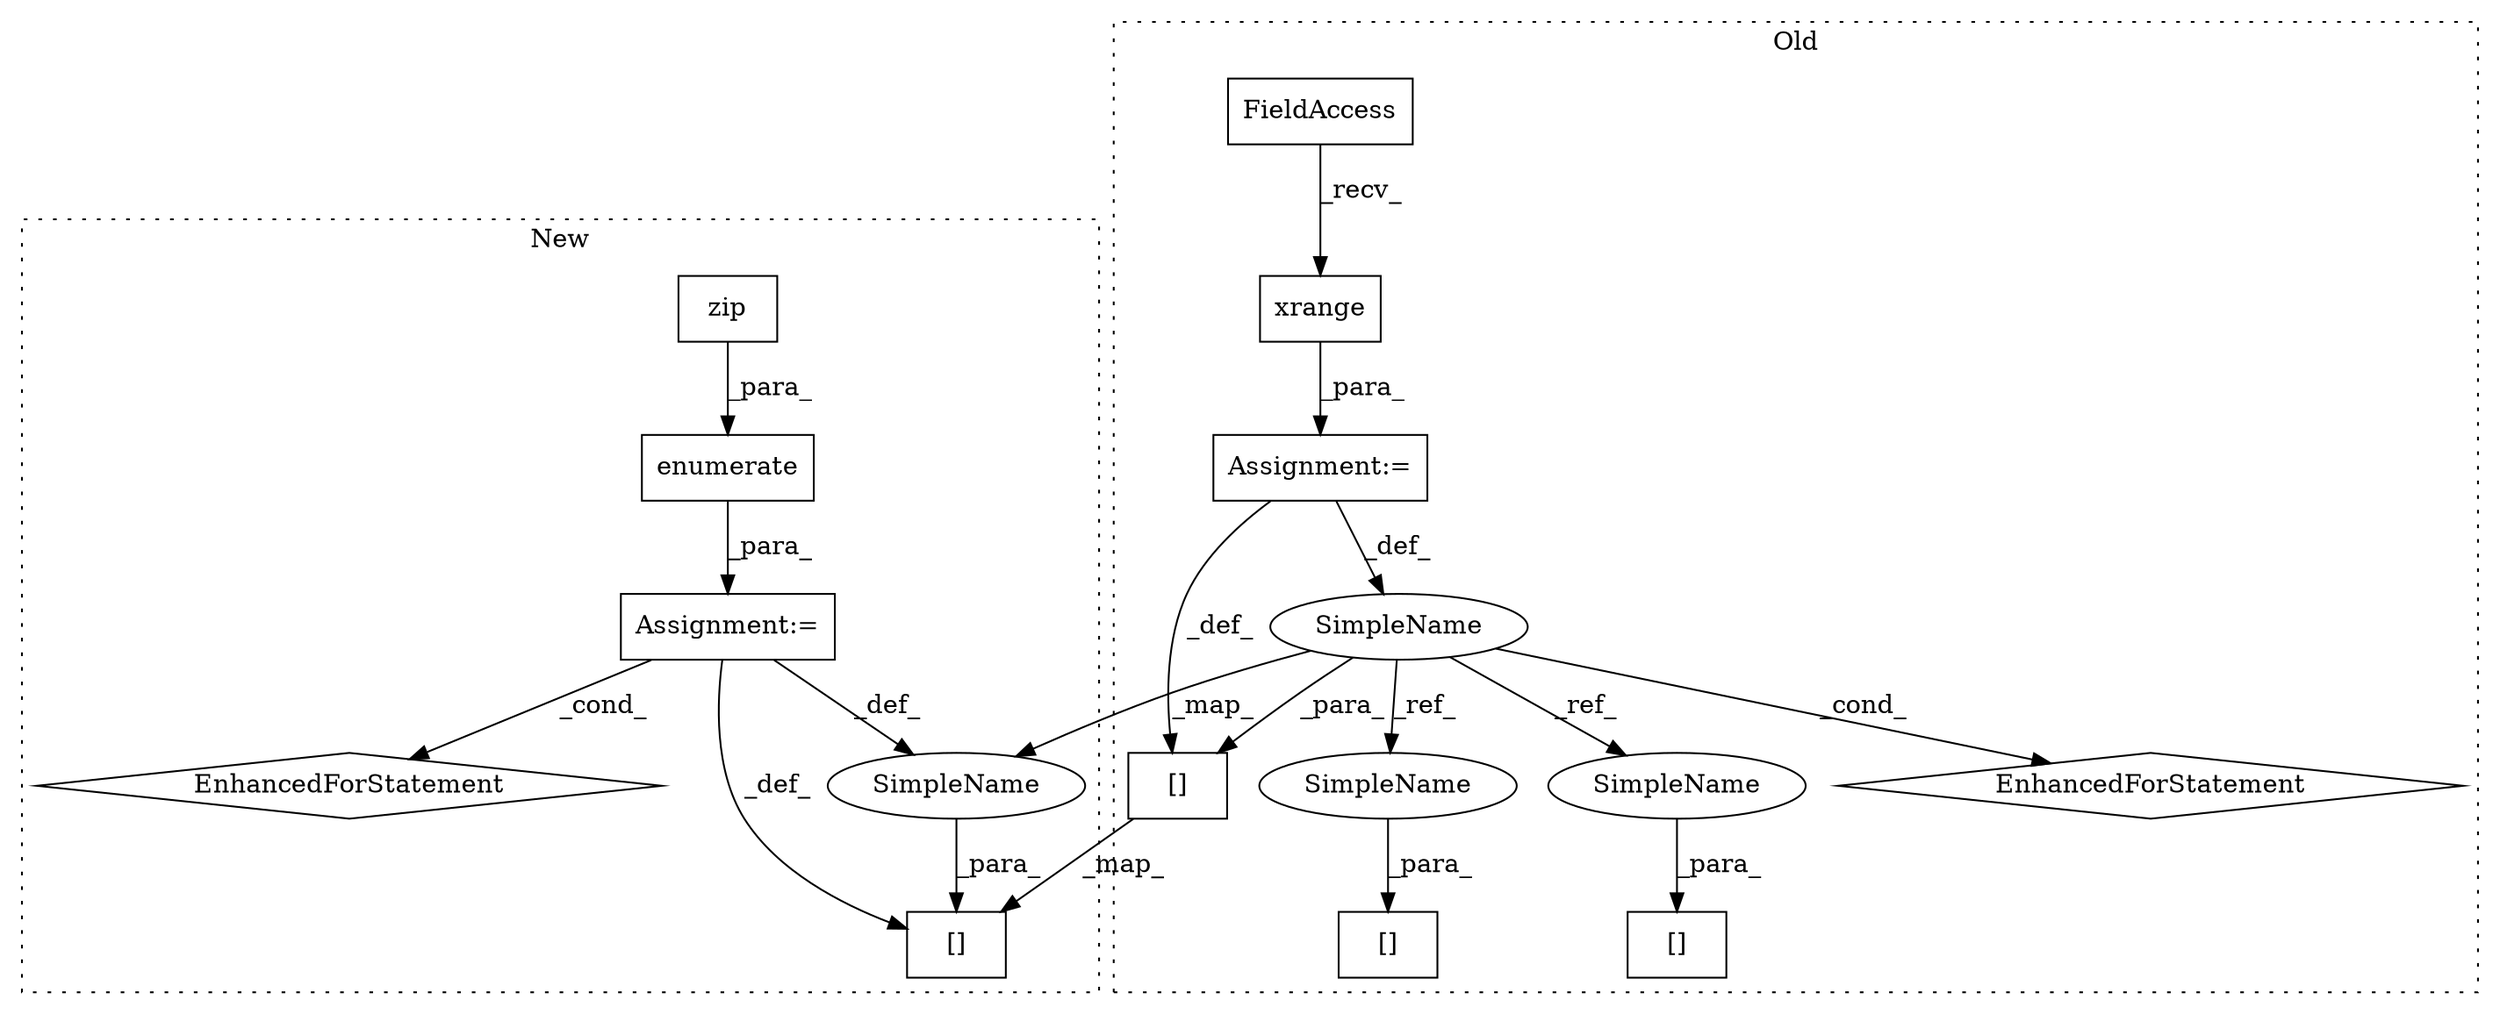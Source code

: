 digraph G {
subgraph cluster0 {
1 [label="xrange" a="32" s="79995,80011" l="7,1" shape="box"];
3 [label="[]" a="2" s="80485,80493" l="7,1" shape="box"];
4 [label="Assignment:=" a="7" s="79924,80012" l="53,2" shape="box"];
6 [label="EnhancedForStatement" a="70" s="79924,80012" l="53,2" shape="diamond"];
8 [label="FieldAccess" a="22" s="79985" l="3" shape="box"];
9 [label="SimpleName" a="42" s="79981" l="1" shape="ellipse"];
12 [label="[]" a="2" s="80437,80445" l="7,1" shape="box"];
14 [label="[]" a="2" s="81817,81825" l="7,1" shape="box"];
15 [label="SimpleName" a="42" s="80444" l="1" shape="ellipse"];
16 [label="SimpleName" a="42" s="80492" l="1" shape="ellipse"];
label = "Old";
style="dotted";
}
subgraph cluster1 {
2 [label="zip" a="32" s="79473,79563" l="4,1" shape="box"];
5 [label="Assignment:=" a="7" s="79462" l="1" shape="box"];
7 [label="EnhancedForStatement" a="70" s="79571,79714" l="119,2" shape="diamond"];
10 [label="SimpleName" a="42" s="79628" l="1" shape="ellipse"];
11 [label="enumerate" a="32" s="79463,79564" l="10,1" shape="box"];
13 [label="[]" a="2" s="81476,81484" l="7,1" shape="box"];
label = "New";
style="dotted";
}
1 -> 4 [label="_para_"];
2 -> 11 [label="_para_"];
4 -> 9 [label="_def_"];
4 -> 14 [label="_def_"];
5 -> 7 [label="_cond_"];
5 -> 10 [label="_def_"];
5 -> 13 [label="_def_"];
8 -> 1 [label="_recv_"];
9 -> 6 [label="_cond_"];
9 -> 14 [label="_para_"];
9 -> 16 [label="_ref_"];
9 -> 15 [label="_ref_"];
9 -> 10 [label="_map_"];
10 -> 13 [label="_para_"];
11 -> 5 [label="_para_"];
14 -> 13 [label="_map_"];
15 -> 12 [label="_para_"];
16 -> 3 [label="_para_"];
}